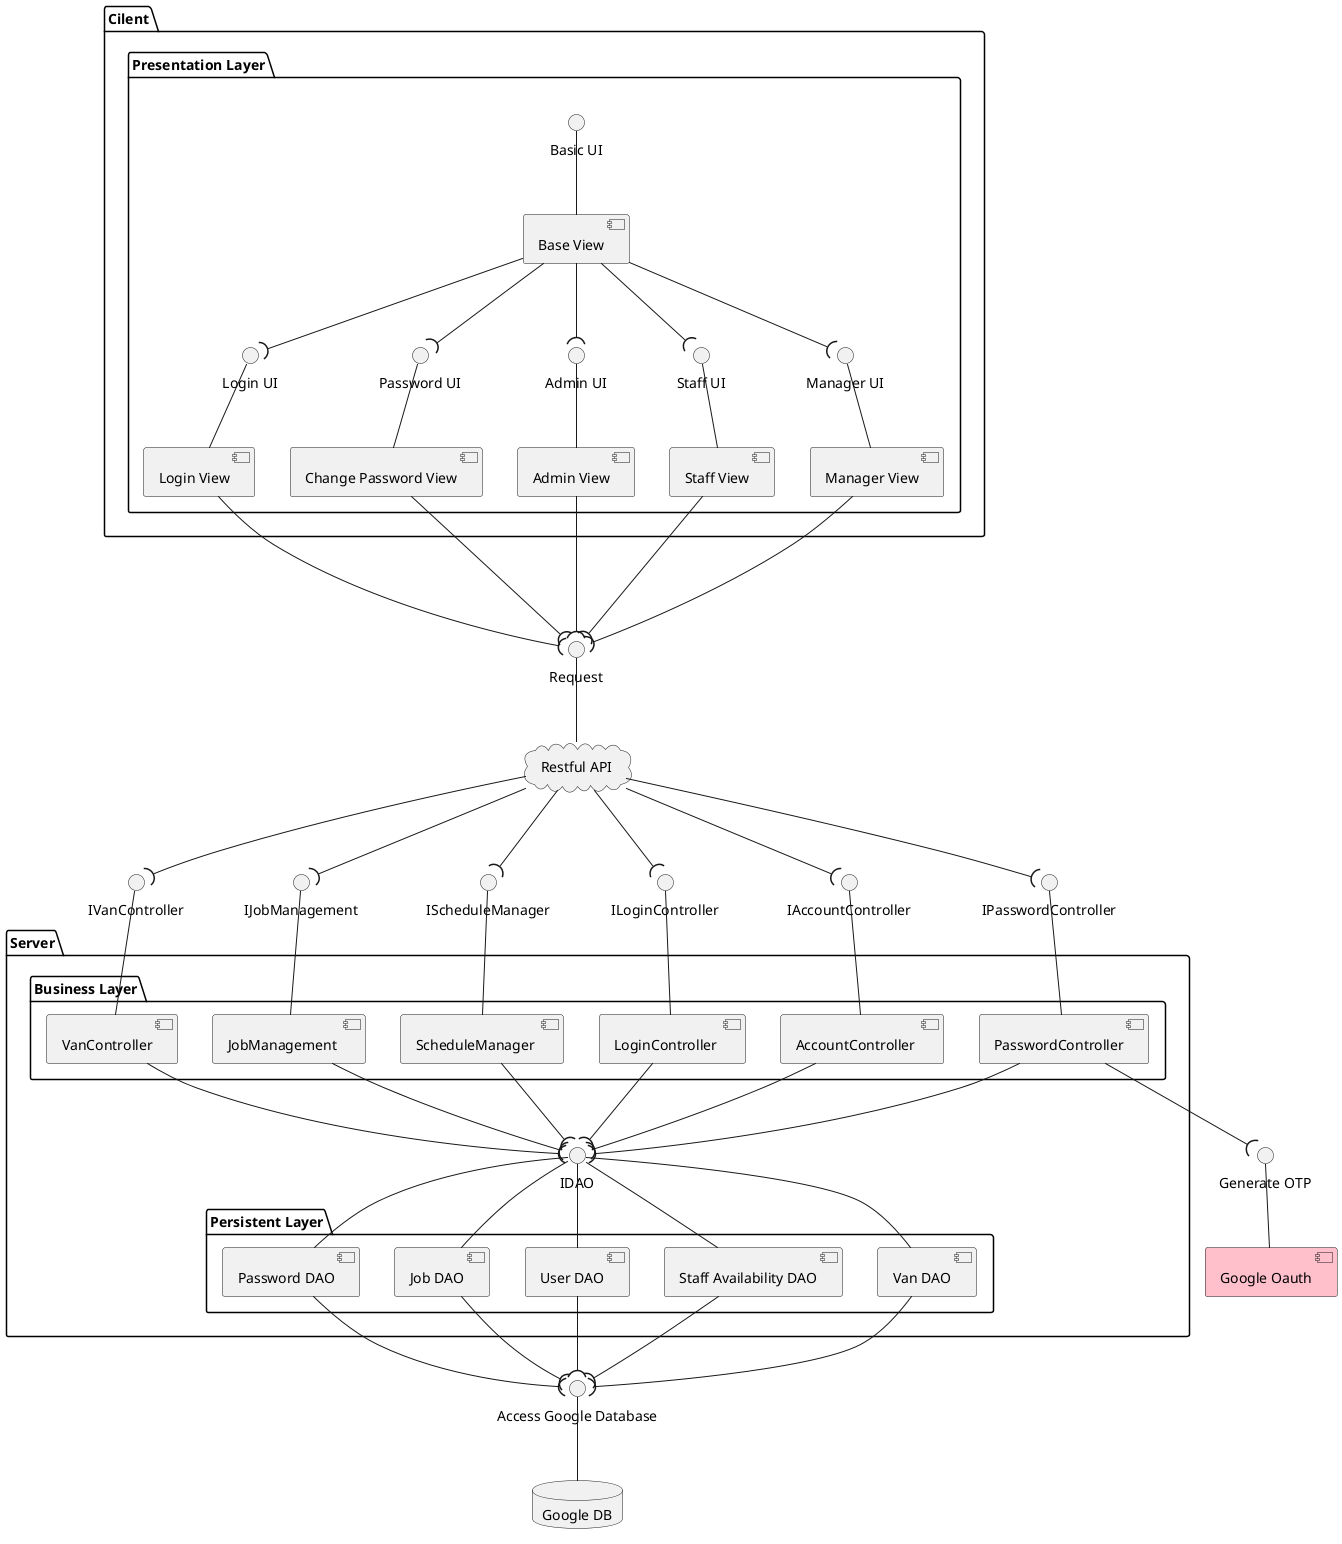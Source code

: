 @startuml
top to bottom direction

'Interface

'Declaring things
database "Google DB" as db
[Google Oauth] as Google #Pink

package "Cilent" as Cilent{
  
  package  "Presentation Layer"  as Presentation{
    Interface "Basic UI" as UserInterface
    Interface "Password UI" as PasswordUI
    Interface "Admin UI" as AdminUI
    Interface "Staff UI" as StaffUI
    Interface "Manager UI" as ManagerUI
    Interface "Login UI" as LoginUI

    [Base View] as BasicView
    [Login View] as LoginView
    [Change Password View] as PasswordView
    [Admin View] as AdminView
    [Staff View] as StaffView
    [Manager View] as ManagerView

    AdminView -u- AdminUI
    PasswordView -u- PasswordUI
    StaffView -u- StaffUI
    ManagerView -u- ManagerUI
    LoginView -u- LoginUI

    BasicView -d-( AdminUI
    BasicView -d-( PasswordUI
    BasicView -d-( StaffUI
    BasicView -d-( ManagerUI
    BasicView -d-( LoginUI
    BasicView -u- UserInterface


  }
}

package "Server" as server{
  Interface "IDAO" as accessDAO 

  package  "Business Layer" as Business {
    [AccountController ] as Admin
    [LoginController ] as Staff
    [ScheduleManager ] as Manager
    [JobManagement ] as Job
    [VanController] as Van
    [PasswordController] as Password
    Admin -d-( accessDAO
    Staff -d-( accessDAO
    Manager -d-( accessDAO
    Job -d-( accessDAO
    Van -d-( accessDAO
    Password -d-( accessDAO


  }

  package "Persistent Layer" as Persistent {
    [User DAO] as UserDAO
    [Job DAO] as JobDAO
    [Password DAO] as PasswordDAO
    [Van DAO] as VanDAO
    [Staff Availability DAO] as StaffAvailabilityDAO
    UserDAO -u- accessDAO
    JobDAO -u- accessDAO
    PasswordDAO -u- accessDAO
    VanDAO -u- accessDAO
    StaffAvailabilityDAO -u- accessDAO
  }

}

cloud "Restful API" as RestfulAPI{
}
' Business <-d->  Persistent

' Persistent <-> db


Interface "Generate OTP" as OTP
Interface "Request" as HTTPRequest
Interface "Access Google Database" as AccessDB

RestfulAPI -u- HTTPRequest
PasswordView --d-( HTTPRequest
StaffView -d-( HTTPRequest
AdminView -d-( HTTPRequest
ManagerView -d-( HTTPRequest
LoginView -d-( HTTPRequest

Interface "IScheduleManager" as IManager
Interface "ILoginController" as IStaff
Interface "IAccountController" as IAdmin
Interface "IJobManagement" as IJob
Interface "IPasswordController" as IPassword
Interface "IVanController" as IVan

Admin  -u- IAdmin
Staff -u- IStaff
Manager -u- IManager
Job -u- IJob
Van -u- IVan
Password -u- IPassword

RestfulAPI  -d-( IAdmin
RestfulAPI -d-( IStaff
RestfulAPI -d-( IManager
RestfulAPI -d-( IJob
RestfulAPI -d-( IVan
RestfulAPI -d-( IPassword


Password -d-( OTP
Google -u- OTP


UserDAO -d-( AccessDB
JobDAO -d-( AccessDB
PasswordDAO -d-( AccessDB
VanDAO -d-( AccessDB
StaffAvailabilityDAO -d-( AccessDB

db -u- AccessDB


@enduml
